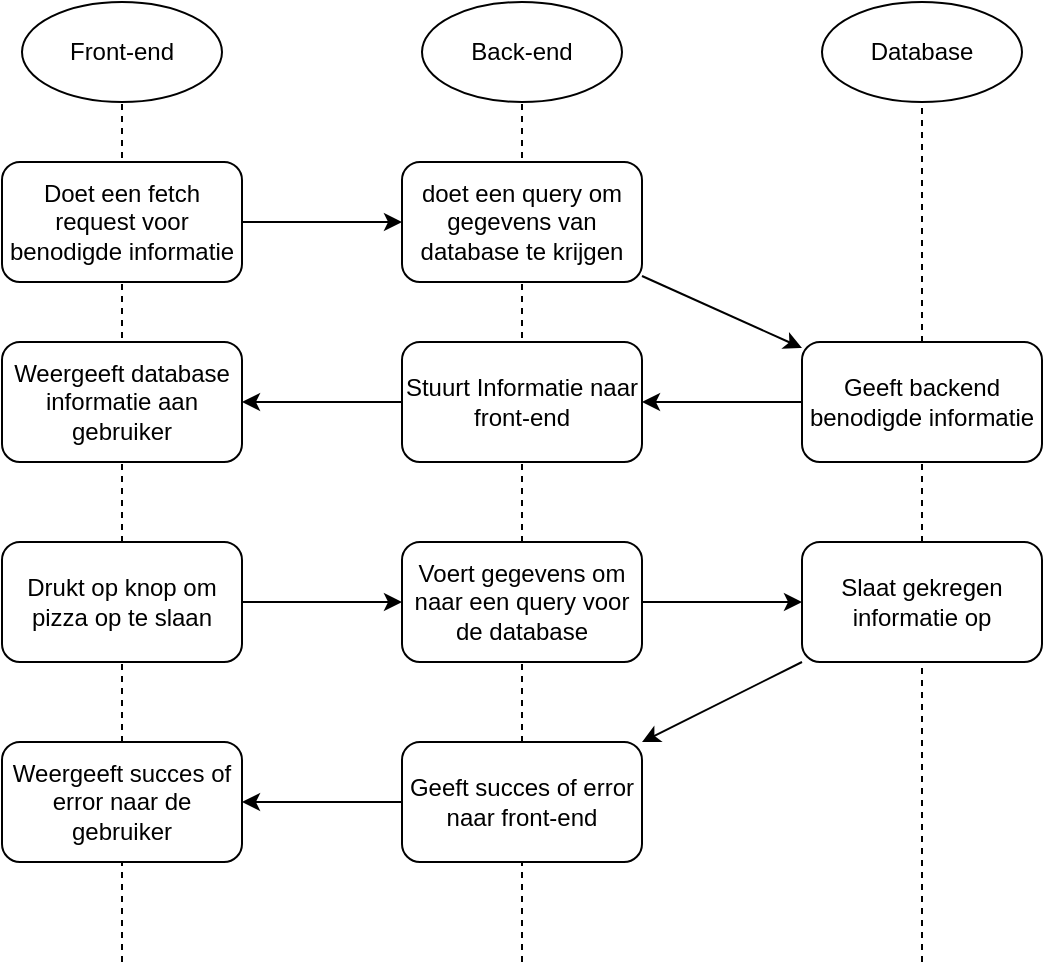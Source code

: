 <mxfile version="27.2.0">
  <diagram name="Page-1" id="2YBvvXClWsGukQMizWep">
    <mxGraphModel dx="978" dy="988" grid="1" gridSize="10" guides="1" tooltips="1" connect="1" arrows="1" fold="1" page="1" pageScale="1" pageWidth="850" pageHeight="1100" math="0" shadow="0">
      <root>
        <mxCell id="0" />
        <mxCell id="1" parent="0" />
        <mxCell id="hJn_PnXHcM4ficYwxWuf-1" value="" style="endArrow=none;dashed=1;html=1;rounded=0;entryX=0.5;entryY=1;entryDx=0;entryDy=0;" edge="1" parent="1" source="hJn_PnXHcM4ficYwxWuf-15" target="hJn_PnXHcM4ficYwxWuf-3">
          <mxGeometry width="50" height="50" relative="1" as="geometry">
            <mxPoint x="240" y="560" as="sourcePoint" />
            <mxPoint x="240" y="150" as="targetPoint" />
          </mxGeometry>
        </mxCell>
        <mxCell id="hJn_PnXHcM4ficYwxWuf-3" value="Front-end" style="ellipse;whiteSpace=wrap;html=1;" vertex="1" parent="1">
          <mxGeometry x="190" width="100" height="50" as="geometry" />
        </mxCell>
        <mxCell id="hJn_PnXHcM4ficYwxWuf-4" value="" style="endArrow=none;dashed=1;html=1;rounded=0;" edge="1" parent="1" source="hJn_PnXHcM4ficYwxWuf-17" target="hJn_PnXHcM4ficYwxWuf-5">
          <mxGeometry width="50" height="50" relative="1" as="geometry">
            <mxPoint x="439.58" y="560" as="sourcePoint" />
            <mxPoint x="439.58" y="150" as="targetPoint" />
          </mxGeometry>
        </mxCell>
        <mxCell id="hJn_PnXHcM4ficYwxWuf-5" value="Back-end" style="ellipse;whiteSpace=wrap;html=1;" vertex="1" parent="1">
          <mxGeometry x="390" width="100" height="50" as="geometry" />
        </mxCell>
        <mxCell id="hJn_PnXHcM4ficYwxWuf-7" value="Database" style="ellipse;whiteSpace=wrap;html=1;" vertex="1" parent="1">
          <mxGeometry x="590" width="100" height="50" as="geometry" />
        </mxCell>
        <mxCell id="hJn_PnXHcM4ficYwxWuf-8" value="" style="endArrow=none;dashed=1;html=1;rounded=0;" edge="1" parent="1" source="hJn_PnXHcM4ficYwxWuf-9" target="hJn_PnXHcM4ficYwxWuf-7">
          <mxGeometry width="50" height="50" relative="1" as="geometry">
            <mxPoint x="639.58" y="560" as="sourcePoint" />
            <mxPoint x="639.58" y="150" as="targetPoint" />
          </mxGeometry>
        </mxCell>
        <mxCell id="hJn_PnXHcM4ficYwxWuf-10" value="" style="endArrow=none;dashed=1;html=1;rounded=0;" edge="1" parent="1" target="hJn_PnXHcM4ficYwxWuf-9">
          <mxGeometry width="50" height="50" relative="1" as="geometry">
            <mxPoint x="640" y="480" as="sourcePoint" />
            <mxPoint x="639.58" y="150" as="targetPoint" />
          </mxGeometry>
        </mxCell>
        <mxCell id="hJn_PnXHcM4ficYwxWuf-12" style="edgeStyle=orthogonalEdgeStyle;rounded=0;orthogonalLoop=1;jettySize=auto;html=1;" edge="1" parent="1" source="hJn_PnXHcM4ficYwxWuf-9" target="hJn_PnXHcM4ficYwxWuf-11">
          <mxGeometry relative="1" as="geometry" />
        </mxCell>
        <mxCell id="hJn_PnXHcM4ficYwxWuf-9" value="Geeft backend benodigde informatie" style="rounded=1;whiteSpace=wrap;html=1;" vertex="1" parent="1">
          <mxGeometry x="580" y="170" width="120" height="60" as="geometry" />
        </mxCell>
        <mxCell id="hJn_PnXHcM4ficYwxWuf-14" style="edgeStyle=orthogonalEdgeStyle;rounded=0;orthogonalLoop=1;jettySize=auto;html=1;entryX=1;entryY=0.5;entryDx=0;entryDy=0;" edge="1" parent="1" source="hJn_PnXHcM4ficYwxWuf-11" target="hJn_PnXHcM4ficYwxWuf-13">
          <mxGeometry relative="1" as="geometry" />
        </mxCell>
        <mxCell id="hJn_PnXHcM4ficYwxWuf-11" value="Stuurt Informatie naar front-end" style="rounded=1;whiteSpace=wrap;html=1;" vertex="1" parent="1">
          <mxGeometry x="380" y="170" width="120" height="60" as="geometry" />
        </mxCell>
        <mxCell id="hJn_PnXHcM4ficYwxWuf-13" value="Weergeeft database informatie aan gebruiker" style="rounded=1;whiteSpace=wrap;html=1;" vertex="1" parent="1">
          <mxGeometry x="180" y="170" width="120" height="60" as="geometry" />
        </mxCell>
        <mxCell id="hJn_PnXHcM4ficYwxWuf-16" value="" style="endArrow=none;dashed=1;html=1;rounded=0;" edge="1" parent="1" source="hJn_PnXHcM4ficYwxWuf-22" target="hJn_PnXHcM4ficYwxWuf-15">
          <mxGeometry width="50" height="50" relative="1" as="geometry">
            <mxPoint x="240" y="560" as="sourcePoint" />
            <mxPoint x="240" y="150" as="targetPoint" />
          </mxGeometry>
        </mxCell>
        <mxCell id="hJn_PnXHcM4ficYwxWuf-19" style="edgeStyle=orthogonalEdgeStyle;rounded=0;orthogonalLoop=1;jettySize=auto;html=1;" edge="1" parent="1" source="hJn_PnXHcM4ficYwxWuf-15" target="hJn_PnXHcM4ficYwxWuf-17">
          <mxGeometry relative="1" as="geometry" />
        </mxCell>
        <mxCell id="hJn_PnXHcM4ficYwxWuf-15" value="Drukt op knop om pizza op te slaan" style="rounded=1;whiteSpace=wrap;html=1;" vertex="1" parent="1">
          <mxGeometry x="180" y="270" width="120" height="60" as="geometry" />
        </mxCell>
        <mxCell id="hJn_PnXHcM4ficYwxWuf-18" value="" style="endArrow=none;dashed=1;html=1;rounded=0;" edge="1" parent="1" source="hJn_PnXHcM4ficYwxWuf-23" target="hJn_PnXHcM4ficYwxWuf-17">
          <mxGeometry width="50" height="50" relative="1" as="geometry">
            <mxPoint x="439.58" y="560" as="sourcePoint" />
            <mxPoint x="439.58" y="150" as="targetPoint" />
          </mxGeometry>
        </mxCell>
        <mxCell id="hJn_PnXHcM4ficYwxWuf-21" style="edgeStyle=orthogonalEdgeStyle;rounded=0;orthogonalLoop=1;jettySize=auto;html=1;" edge="1" parent="1" source="hJn_PnXHcM4ficYwxWuf-17" target="hJn_PnXHcM4ficYwxWuf-20">
          <mxGeometry relative="1" as="geometry" />
        </mxCell>
        <mxCell id="hJn_PnXHcM4ficYwxWuf-17" value="Voert gegevens om naar een query voor de database" style="rounded=1;whiteSpace=wrap;html=1;" vertex="1" parent="1">
          <mxGeometry x="380" y="270" width="120" height="60" as="geometry" />
        </mxCell>
        <mxCell id="hJn_PnXHcM4ficYwxWuf-31" style="rounded=0;orthogonalLoop=1;jettySize=auto;html=1;" edge="1" parent="1" source="hJn_PnXHcM4ficYwxWuf-20" target="hJn_PnXHcM4ficYwxWuf-23">
          <mxGeometry relative="1" as="geometry" />
        </mxCell>
        <mxCell id="hJn_PnXHcM4ficYwxWuf-20" value="Slaat gekregen informatie op" style="rounded=1;whiteSpace=wrap;html=1;" vertex="1" parent="1">
          <mxGeometry x="580" y="270" width="120" height="60" as="geometry" />
        </mxCell>
        <mxCell id="hJn_PnXHcM4ficYwxWuf-24" style="edgeStyle=orthogonalEdgeStyle;rounded=0;orthogonalLoop=1;jettySize=auto;html=1;" edge="1" parent="1" source="hJn_PnXHcM4ficYwxWuf-23" target="hJn_PnXHcM4ficYwxWuf-22">
          <mxGeometry relative="1" as="geometry" />
        </mxCell>
        <mxCell id="hJn_PnXHcM4ficYwxWuf-25" value="" style="endArrow=none;dashed=1;html=1;rounded=0;" edge="1" parent="1" target="hJn_PnXHcM4ficYwxWuf-23">
          <mxGeometry width="50" height="50" relative="1" as="geometry">
            <mxPoint x="440" y="480" as="sourcePoint" />
            <mxPoint x="440" y="330" as="targetPoint" />
          </mxGeometry>
        </mxCell>
        <mxCell id="hJn_PnXHcM4ficYwxWuf-23" value="Geeft succes of error naar front-end" style="rounded=1;whiteSpace=wrap;html=1;" vertex="1" parent="1">
          <mxGeometry x="380" y="370" width="120" height="60" as="geometry" />
        </mxCell>
        <mxCell id="hJn_PnXHcM4ficYwxWuf-26" value="" style="endArrow=none;dashed=1;html=1;rounded=0;" edge="1" parent="1" target="hJn_PnXHcM4ficYwxWuf-22">
          <mxGeometry width="50" height="50" relative="1" as="geometry">
            <mxPoint x="240" y="480" as="sourcePoint" />
            <mxPoint x="240" y="330" as="targetPoint" />
          </mxGeometry>
        </mxCell>
        <mxCell id="hJn_PnXHcM4ficYwxWuf-22" value="Weergeeft succes of error naar de gebruiker" style="rounded=1;whiteSpace=wrap;html=1;" vertex="1" parent="1">
          <mxGeometry x="180" y="370" width="120" height="60" as="geometry" />
        </mxCell>
        <mxCell id="hJn_PnXHcM4ficYwxWuf-29" style="edgeStyle=orthogonalEdgeStyle;rounded=0;orthogonalLoop=1;jettySize=auto;html=1;" edge="1" parent="1" source="hJn_PnXHcM4ficYwxWuf-27" target="hJn_PnXHcM4ficYwxWuf-28">
          <mxGeometry relative="1" as="geometry" />
        </mxCell>
        <mxCell id="hJn_PnXHcM4ficYwxWuf-27" value="Doet een fetch request voor benodigde informatie" style="rounded=1;whiteSpace=wrap;html=1;" vertex="1" parent="1">
          <mxGeometry x="180" y="80" width="120" height="60" as="geometry" />
        </mxCell>
        <mxCell id="hJn_PnXHcM4ficYwxWuf-30" style="rounded=0;orthogonalLoop=1;jettySize=auto;html=1;" edge="1" parent="1" source="hJn_PnXHcM4ficYwxWuf-28" target="hJn_PnXHcM4ficYwxWuf-9">
          <mxGeometry relative="1" as="geometry" />
        </mxCell>
        <mxCell id="hJn_PnXHcM4ficYwxWuf-28" value="doet een query om gegevens van database te krijgen" style="rounded=1;whiteSpace=wrap;html=1;" vertex="1" parent="1">
          <mxGeometry x="380" y="80" width="120" height="60" as="geometry" />
        </mxCell>
      </root>
    </mxGraphModel>
  </diagram>
</mxfile>
